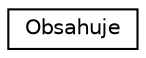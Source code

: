digraph "Graphical Class Hierarchy"
{
  edge [fontname="Helvetica",fontsize="10",labelfontname="Helvetica",labelfontsize="10"];
  node [fontname="Helvetica",fontsize="10",shape=record];
  rankdir="LR";
  Node0 [label="Obsahuje",height=0.2,width=0.4,color="black", fillcolor="white", style="filled",URL="$classObsahuje.html"];
}
